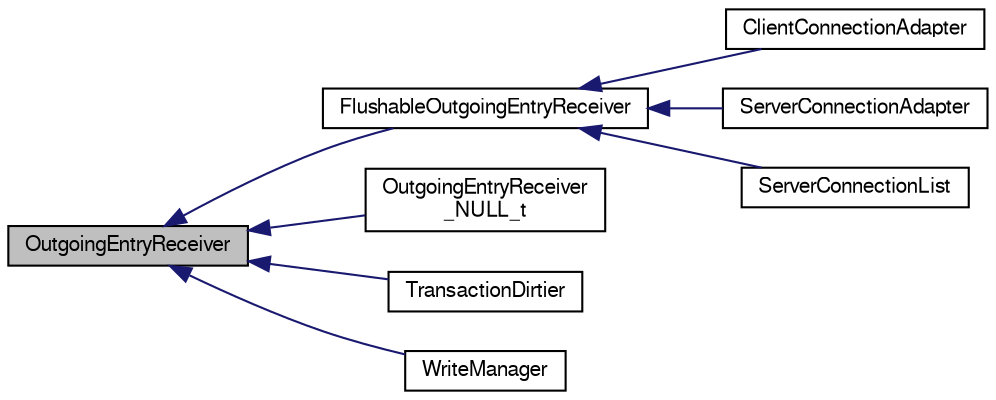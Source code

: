 digraph "OutgoingEntryReceiver"
{
  bgcolor="transparent";
  edge [fontname="FreeSans",fontsize="10",labelfontname="FreeSans",labelfontsize="10"];
  node [fontname="FreeSans",fontsize="10",shape=record];
  rankdir="LR";
  Node1 [label="OutgoingEntryReceiver",height=0.2,width=0.4,color="black", fillcolor="grey75", style="filled" fontcolor="black"];
  Node1 -> Node2 [dir="back",color="midnightblue",fontsize="10",style="solid",fontname="FreeSans"];
  Node2 [label="FlushableOutgoingEntryReceiver",height=0.2,width=0.4,color="black",URL="$class_flushable_outgoing_entry_receiver.html"];
  Node2 -> Node3 [dir="back",color="midnightblue",fontsize="10",style="solid",fontname="FreeSans"];
  Node3 [label="ClientConnectionAdapter",height=0.2,width=0.4,color="black",URL="$class_client_connection_adapter.html"];
  Node2 -> Node4 [dir="back",color="midnightblue",fontsize="10",style="solid",fontname="FreeSans"];
  Node4 [label="ServerConnectionAdapter",height=0.2,width=0.4,color="black",URL="$class_server_connection_adapter.html"];
  Node2 -> Node5 [dir="back",color="midnightblue",fontsize="10",style="solid",fontname="FreeSans"];
  Node5 [label="ServerConnectionList",height=0.2,width=0.4,color="black",URL="$class_server_connection_list.html"];
  Node1 -> Node6 [dir="back",color="midnightblue",fontsize="10",style="solid",fontname="FreeSans"];
  Node6 [label="OutgoingEntryReceiver\l_NULL_t",height=0.2,width=0.4,color="black",URL="$class_outgoing_entry_receiver___n_u_l_l__t.html"];
  Node1 -> Node7 [dir="back",color="midnightblue",fontsize="10",style="solid",fontname="FreeSans"];
  Node7 [label="TransactionDirtier",height=0.2,width=0.4,color="black",URL="$class_transaction_dirtier.html"];
  Node1 -> Node8 [dir="back",color="midnightblue",fontsize="10",style="solid",fontname="FreeSans"];
  Node8 [label="WriteManager",height=0.2,width=0.4,color="black",URL="$class_write_manager.html"];
}
